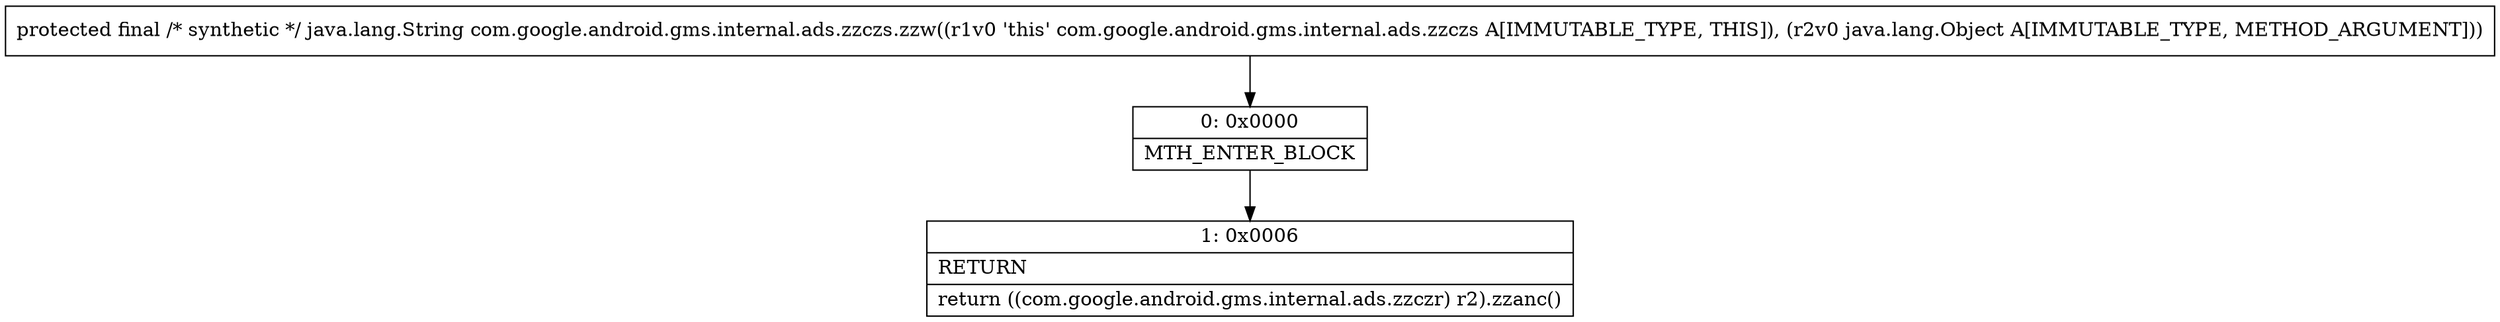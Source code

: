 digraph "CFG forcom.google.android.gms.internal.ads.zzczs.zzw(Ljava\/lang\/Object;)Ljava\/lang\/String;" {
Node_0 [shape=record,label="{0\:\ 0x0000|MTH_ENTER_BLOCK\l}"];
Node_1 [shape=record,label="{1\:\ 0x0006|RETURN\l|return ((com.google.android.gms.internal.ads.zzczr) r2).zzanc()\l}"];
MethodNode[shape=record,label="{protected final \/* synthetic *\/ java.lang.String com.google.android.gms.internal.ads.zzczs.zzw((r1v0 'this' com.google.android.gms.internal.ads.zzczs A[IMMUTABLE_TYPE, THIS]), (r2v0 java.lang.Object A[IMMUTABLE_TYPE, METHOD_ARGUMENT])) }"];
MethodNode -> Node_0;
Node_0 -> Node_1;
}

